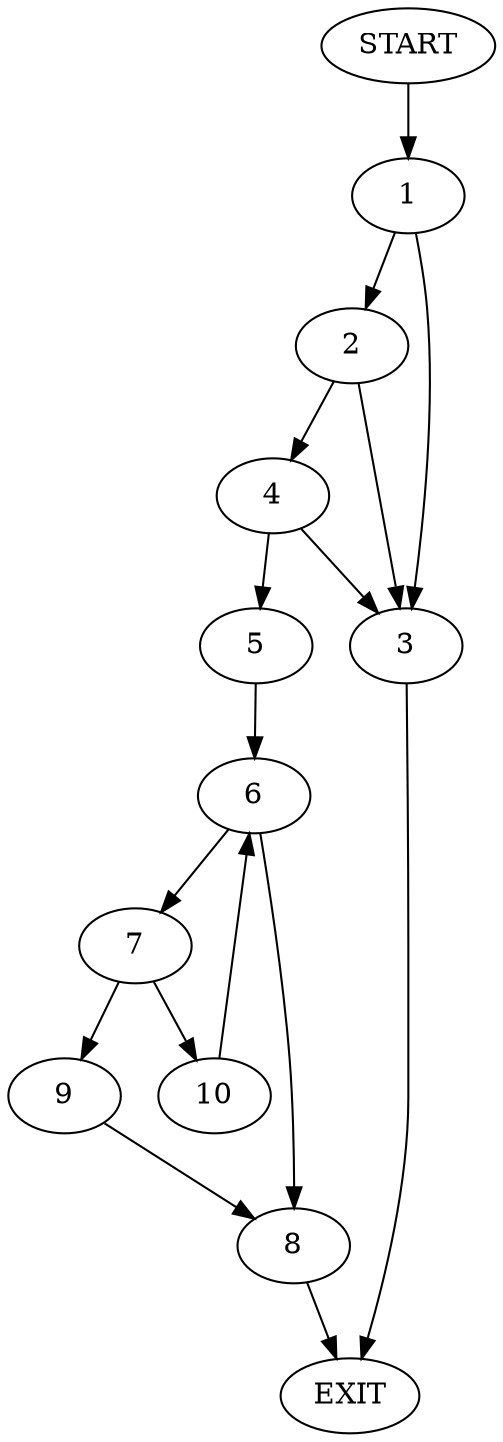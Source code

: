 digraph {
0 [label="START"]
11 [label="EXIT"]
0 -> 1
1 -> 2
1 -> 3
2 -> 4
2 -> 3
3 -> 11
4 -> 5
4 -> 3
5 -> 6
6 -> 7
6 -> 8
7 -> 9
7 -> 10
8 -> 11
10 -> 6
9 -> 8
}
